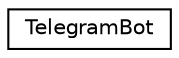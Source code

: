 digraph "Graphical Class Hierarchy"
{
 // INTERACTIVE_SVG=YES
 // LATEX_PDF_SIZE
  edge [fontname="Helvetica",fontsize="10",labelfontname="Helvetica",labelfontsize="10"];
  node [fontname="Helvetica",fontsize="10",shape=record];
  rankdir="LR";
  Node0 [label="TelegramBot",height=0.2,width=0.4,color="black", fillcolor="white", style="filled",URL="$classTelegramBot.html",tooltip="Un programa que implementa un bot de Telegram."];
}
